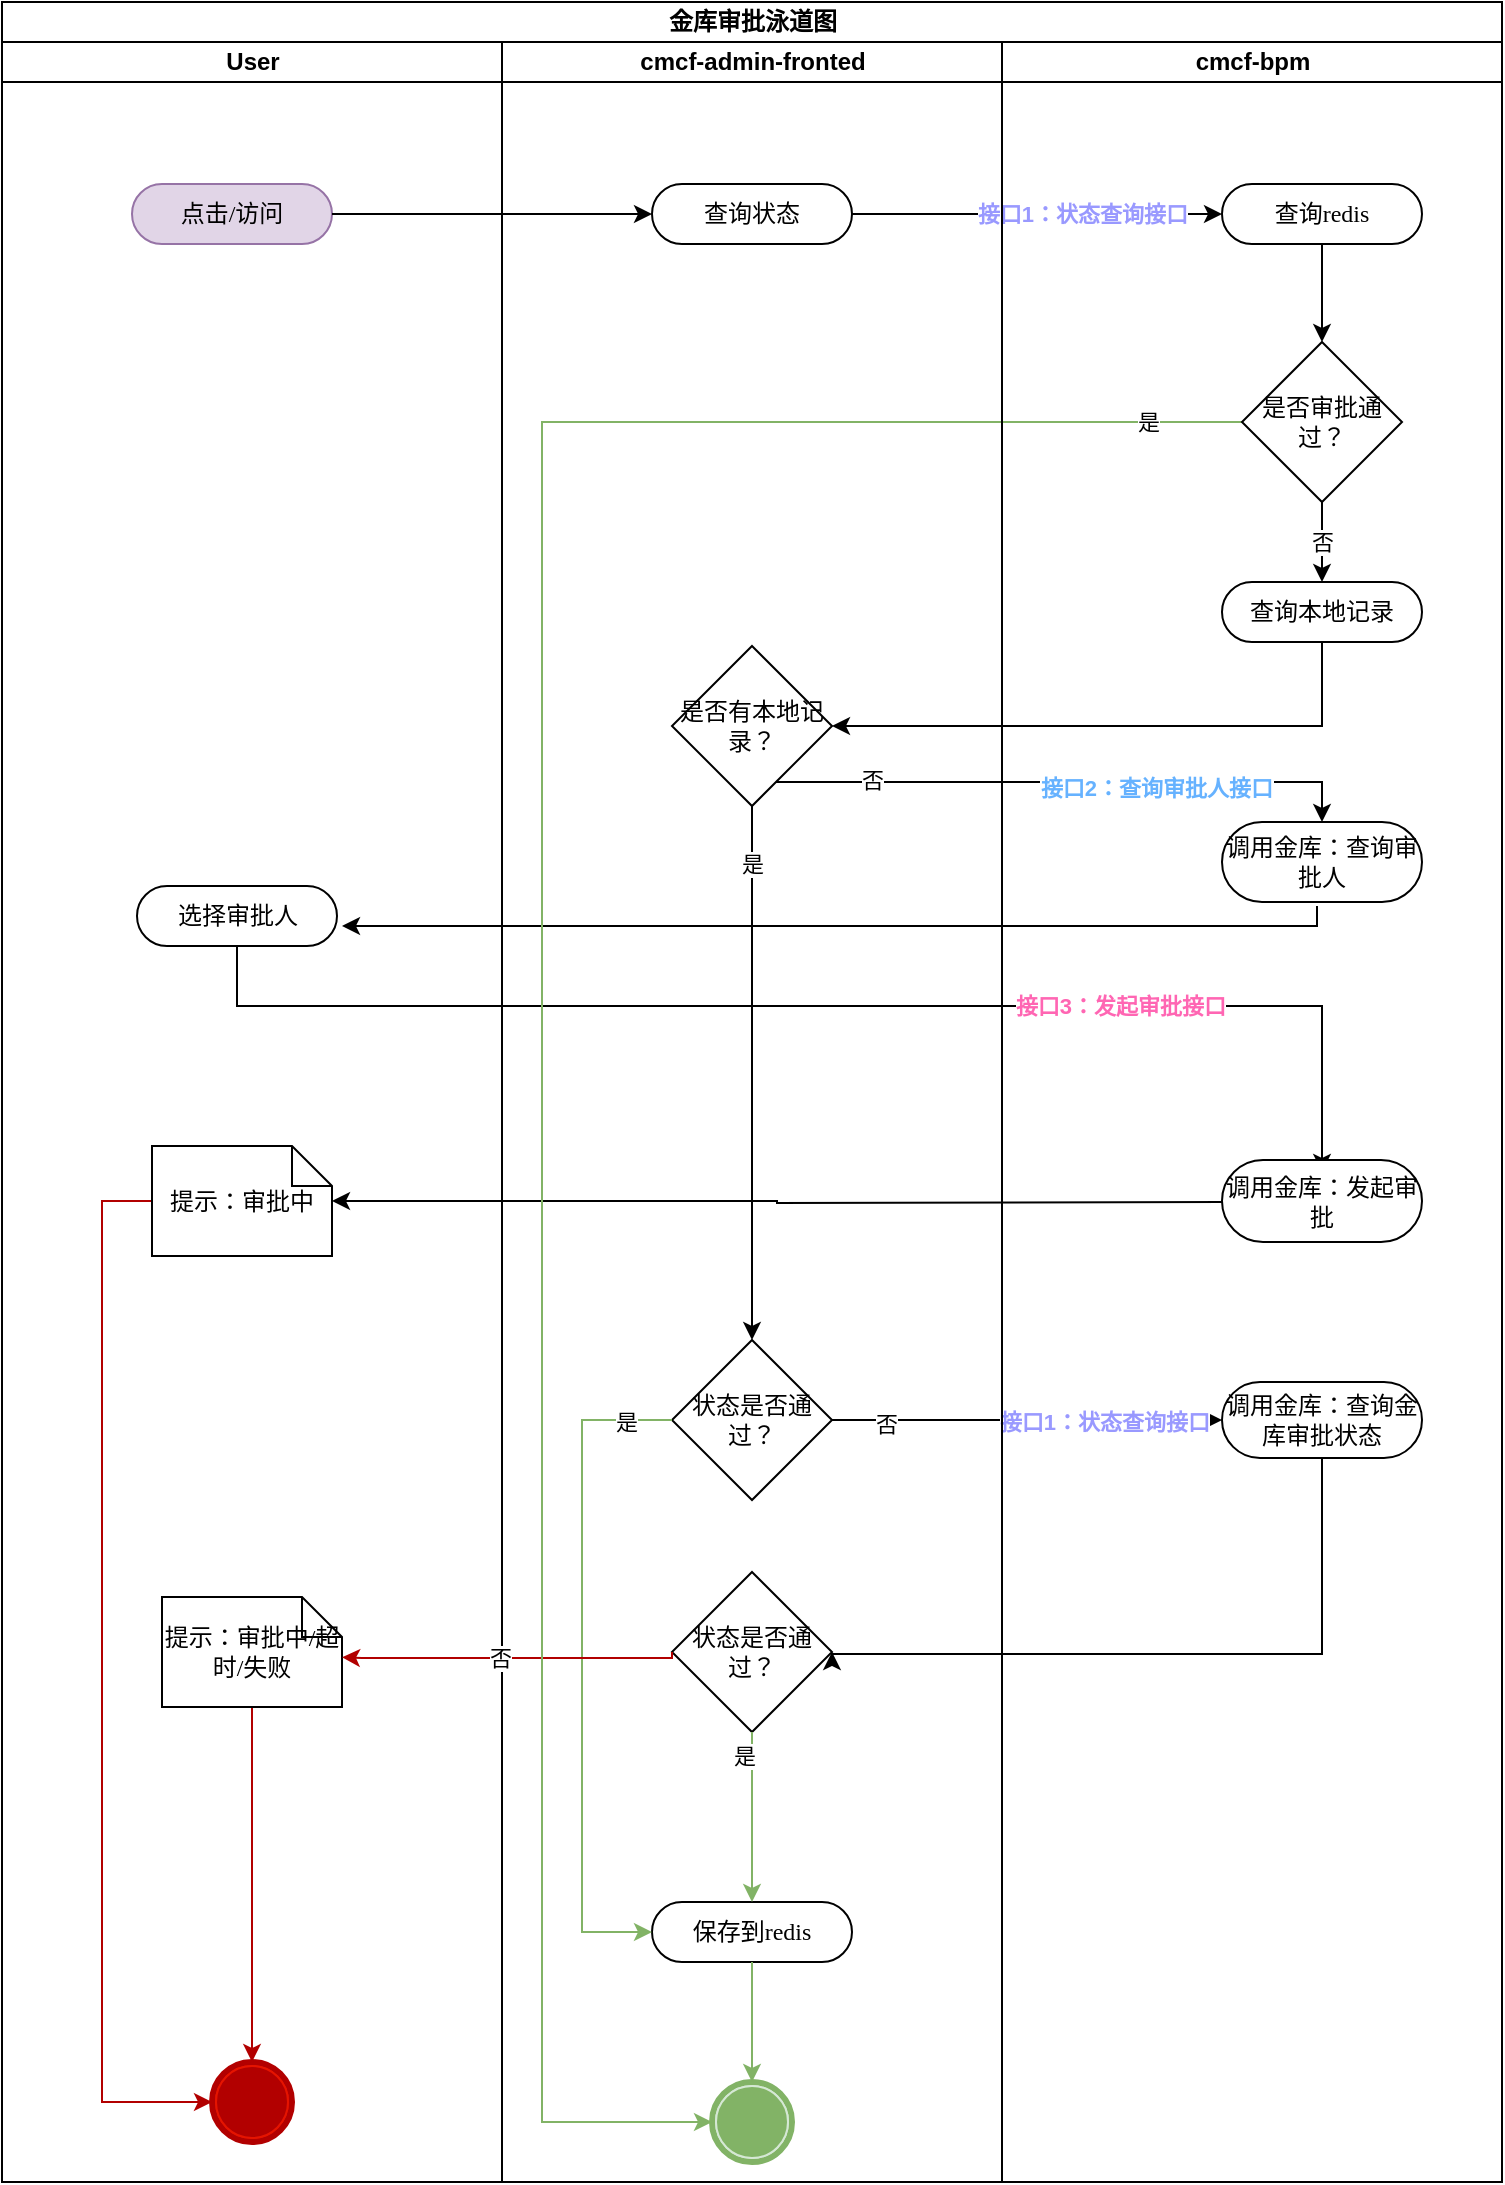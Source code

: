 <mxfile version="24.4.0" type="github">
  <diagram name="Page-1" id="0783ab3e-0a74-02c8-0abd-f7b4e66b4bec">
    <mxGraphModel dx="934" dy="494" grid="1" gridSize="10" guides="1" tooltips="1" connect="1" arrows="1" fold="1" page="1" pageScale="1" pageWidth="850" pageHeight="1100" background="none" math="0" shadow="0">
      <root>
        <mxCell id="0" />
        <mxCell id="1" parent="0" />
        <mxCell id="1c1d494c118603dd-1" value="金库审批泳道图" style="swimlane;html=1;childLayout=stackLayout;startSize=20;rounded=0;shadow=0;comic=0;labelBackgroundColor=none;strokeWidth=1;fontFamily=Verdana;fontSize=12;align=center;" parent="1" vertex="1">
          <mxGeometry x="40" y="20" width="750" height="1090" as="geometry" />
        </mxCell>
        <mxCell id="1c1d494c118603dd-2" value="User" style="swimlane;html=1;startSize=20;" parent="1c1d494c118603dd-1" vertex="1">
          <mxGeometry y="20" width="250" height="1070" as="geometry" />
        </mxCell>
        <mxCell id="DOQiQ23jEqSkroOvc0YG-3" value="点击/访问" style="rounded=1;whiteSpace=wrap;html=1;shadow=0;comic=0;labelBackgroundColor=none;strokeWidth=1;fontFamily=Verdana;fontSize=12;align=center;arcSize=50;fillColor=#e1d5e7;strokeColor=#9673a6;" vertex="1" parent="1c1d494c118603dd-2">
          <mxGeometry x="65" y="71" width="100" height="30" as="geometry" />
        </mxCell>
        <mxCell id="DOQiQ23jEqSkroOvc0YG-29" value="选择审批人" style="rounded=1;whiteSpace=wrap;html=1;shadow=0;comic=0;labelBackgroundColor=none;strokeWidth=1;fontFamily=Verdana;fontSize=12;align=center;arcSize=50;" vertex="1" parent="1c1d494c118603dd-2">
          <mxGeometry x="67.5" y="422" width="100" height="30" as="geometry" />
        </mxCell>
        <mxCell id="DOQiQ23jEqSkroOvc0YG-60" style="edgeStyle=orthogonalEdgeStyle;rounded=0;orthogonalLoop=1;jettySize=auto;html=1;entryX=0;entryY=0.5;entryDx=0;entryDy=0;fillColor=#e51400;strokeColor=#B20000;" edge="1" parent="1c1d494c118603dd-2" source="1c1d494c118603dd-23" target="DOQiQ23jEqSkroOvc0YG-58">
          <mxGeometry relative="1" as="geometry">
            <Array as="points">
              <mxPoint x="50" y="580" />
              <mxPoint x="50" y="1030" />
            </Array>
          </mxGeometry>
        </mxCell>
        <mxCell id="1c1d494c118603dd-23" value="提示：审批中" style="shape=note;whiteSpace=wrap;html=1;rounded=0;shadow=0;comic=0;labelBackgroundColor=none;strokeWidth=1;fontFamily=Verdana;fontSize=12;align=center;size=20;" parent="1c1d494c118603dd-2" vertex="1">
          <mxGeometry x="75" y="552" width="90" height="55" as="geometry" />
        </mxCell>
        <mxCell id="DOQiQ23jEqSkroOvc0YG-59" style="edgeStyle=orthogonalEdgeStyle;rounded=0;orthogonalLoop=1;jettySize=auto;html=1;fillColor=#e51400;strokeColor=#B20000;" edge="1" parent="1c1d494c118603dd-2" source="DOQiQ23jEqSkroOvc0YG-42" target="DOQiQ23jEqSkroOvc0YG-58">
          <mxGeometry relative="1" as="geometry" />
        </mxCell>
        <mxCell id="DOQiQ23jEqSkroOvc0YG-42" value="提示：审批中/超时/失败" style="shape=note;whiteSpace=wrap;html=1;rounded=0;shadow=0;comic=0;labelBackgroundColor=none;strokeWidth=1;fontFamily=Verdana;fontSize=12;align=center;size=20;" vertex="1" parent="1c1d494c118603dd-2">
          <mxGeometry x="80" y="777.5" width="90" height="55" as="geometry" />
        </mxCell>
        <mxCell id="DOQiQ23jEqSkroOvc0YG-58" value="" style="shape=mxgraph.bpmn.shape;html=1;verticalLabelPosition=bottom;labelBackgroundColor=#ffffff;verticalAlign=top;perimeter=ellipsePerimeter;outline=end;symbol=terminate;rounded=0;shadow=0;comic=0;strokeWidth=1;fontFamily=Verdana;fontSize=12;align=center;fillColor=#e51400;fontColor=#ffffff;strokeColor=#B20000;" vertex="1" parent="1c1d494c118603dd-2">
          <mxGeometry x="105" y="1010" width="40" height="40" as="geometry" />
        </mxCell>
        <mxCell id="DOQiQ23jEqSkroOvc0YG-4" style="edgeStyle=orthogonalEdgeStyle;rounded=0;orthogonalLoop=1;jettySize=auto;html=1;entryX=0;entryY=0.5;entryDx=0;entryDy=0;" edge="1" parent="1c1d494c118603dd-1" source="DOQiQ23jEqSkroOvc0YG-3" target="DOQiQ23jEqSkroOvc0YG-46">
          <mxGeometry relative="1" as="geometry" />
        </mxCell>
        <mxCell id="1c1d494c118603dd-3" value="cmcf-admin-fronted" style="swimlane;html=1;startSize=20;" parent="1c1d494c118603dd-1" vertex="1">
          <mxGeometry x="250" y="20" width="250" height="1070" as="geometry" />
        </mxCell>
        <mxCell id="DOQiQ23jEqSkroOvc0YG-23" style="edgeStyle=orthogonalEdgeStyle;rounded=0;orthogonalLoop=1;jettySize=auto;html=1;" edge="1" parent="1c1d494c118603dd-3" source="DOQiQ23jEqSkroOvc0YG-6" target="DOQiQ23jEqSkroOvc0YG-22">
          <mxGeometry relative="1" as="geometry" />
        </mxCell>
        <mxCell id="DOQiQ23jEqSkroOvc0YG-24" value="是" style="edgeLabel;html=1;align=center;verticalAlign=middle;resizable=0;points=[];" vertex="1" connectable="0" parent="DOQiQ23jEqSkroOvc0YG-23">
          <mxGeometry x="-0.418" y="-1" relative="1" as="geometry">
            <mxPoint x="1" y="-49" as="offset" />
          </mxGeometry>
        </mxCell>
        <mxCell id="DOQiQ23jEqSkroOvc0YG-6" value="是否有本地记录？" style="rhombus;whiteSpace=wrap;html=1;" vertex="1" parent="1c1d494c118603dd-3">
          <mxGeometry x="85" y="302" width="80" height="80" as="geometry" />
        </mxCell>
        <mxCell id="DOQiQ23jEqSkroOvc0YG-22" value="状态是否通过？" style="rhombus;whiteSpace=wrap;html=1;" vertex="1" parent="1c1d494c118603dd-3">
          <mxGeometry x="85" y="649" width="80" height="80" as="geometry" />
        </mxCell>
        <mxCell id="DOQiQ23jEqSkroOvc0YG-28" style="edgeStyle=orthogonalEdgeStyle;rounded=0;orthogonalLoop=1;jettySize=auto;html=1;" edge="1" parent="1c1d494c118603dd-3">
          <mxGeometry relative="1" as="geometry">
            <mxPoint x="407.5" y="432" as="sourcePoint" />
            <mxPoint x="-80" y="442" as="targetPoint" />
            <Array as="points">
              <mxPoint x="408" y="442" />
            </Array>
          </mxGeometry>
        </mxCell>
        <mxCell id="DOQiQ23jEqSkroOvc0YG-38" value="状态是否通过？" style="rhombus;whiteSpace=wrap;html=1;" vertex="1" parent="1c1d494c118603dd-3">
          <mxGeometry x="85" y="765" width="80" height="80" as="geometry" />
        </mxCell>
        <mxCell id="DOQiQ23jEqSkroOvc0YG-46" value="查询状态" style="rounded=1;whiteSpace=wrap;html=1;shadow=0;comic=0;labelBackgroundColor=none;strokeWidth=1;fontFamily=Verdana;fontSize=12;align=center;arcSize=50;" vertex="1" parent="1c1d494c118603dd-3">
          <mxGeometry x="75" y="71" width="100" height="30" as="geometry" />
        </mxCell>
        <mxCell id="DOQiQ23jEqSkroOvc0YG-56" value="保存到redis" style="rounded=1;whiteSpace=wrap;html=1;shadow=0;comic=0;labelBackgroundColor=none;strokeWidth=1;fontFamily=Verdana;fontSize=12;align=center;arcSize=50;" vertex="1" parent="1c1d494c118603dd-3">
          <mxGeometry x="75" y="930" width="100" height="30" as="geometry" />
        </mxCell>
        <mxCell id="DOQiQ23jEqSkroOvc0YG-40" style="edgeStyle=orthogonalEdgeStyle;rounded=0;orthogonalLoop=1;jettySize=auto;html=1;fillColor=#d5e8d4;strokeColor=#82b366;entryX=0.5;entryY=0;entryDx=0;entryDy=0;exitX=0.5;exitY=1;exitDx=0;exitDy=0;" edge="1" parent="1c1d494c118603dd-3" source="DOQiQ23jEqSkroOvc0YG-38" target="DOQiQ23jEqSkroOvc0YG-56">
          <mxGeometry relative="1" as="geometry">
            <Array as="points">
              <mxPoint x="125" y="920" />
              <mxPoint x="125" y="920" />
            </Array>
          </mxGeometry>
        </mxCell>
        <mxCell id="DOQiQ23jEqSkroOvc0YG-41" value="是" style="edgeLabel;html=1;align=center;verticalAlign=middle;resizable=0;points=[];" vertex="1" connectable="0" parent="DOQiQ23jEqSkroOvc0YG-40">
          <mxGeometry x="-0.715" y="-4" relative="1" as="geometry">
            <mxPoint as="offset" />
          </mxGeometry>
        </mxCell>
        <mxCell id="DOQiQ23jEqSkroOvc0YG-33" style="edgeStyle=orthogonalEdgeStyle;rounded=0;orthogonalLoop=1;jettySize=auto;html=1;entryX=0;entryY=0.5;entryDx=0;entryDy=0;exitX=0;exitY=0.5;exitDx=0;exitDy=0;fillColor=#d5e8d4;strokeColor=#82b366;" edge="1" parent="1c1d494c118603dd-3" source="DOQiQ23jEqSkroOvc0YG-22" target="DOQiQ23jEqSkroOvc0YG-56">
          <mxGeometry relative="1" as="geometry">
            <mxPoint x="-60" y="972" as="targetPoint" />
            <Array as="points">
              <mxPoint x="40" y="689" />
              <mxPoint x="40" y="945" />
            </Array>
          </mxGeometry>
        </mxCell>
        <mxCell id="DOQiQ23jEqSkroOvc0YG-34" value="是" style="edgeLabel;html=1;align=center;verticalAlign=middle;resizable=0;points=[];" vertex="1" connectable="0" parent="DOQiQ23jEqSkroOvc0YG-33">
          <mxGeometry x="-0.86" y="1" relative="1" as="geometry">
            <mxPoint as="offset" />
          </mxGeometry>
        </mxCell>
        <mxCell id="60571a20871a0731-5" value="" style="shape=mxgraph.bpmn.shape;html=1;verticalLabelPosition=bottom;labelBackgroundColor=#ffffff;verticalAlign=top;perimeter=ellipsePerimeter;outline=end;symbol=terminate;rounded=0;shadow=0;comic=0;strokeWidth=1;fontFamily=Verdana;fontSize=12;align=center;fillColor=#d5e8d4;strokeColor=#82b366;" parent="1c1d494c118603dd-3" vertex="1">
          <mxGeometry x="105" y="1020" width="40" height="40" as="geometry" />
        </mxCell>
        <mxCell id="DOQiQ23jEqSkroOvc0YG-57" style="edgeStyle=orthogonalEdgeStyle;rounded=0;orthogonalLoop=1;jettySize=auto;html=1;fillColor=#d5e8d4;strokeColor=#82b366;" edge="1" parent="1c1d494c118603dd-3" source="DOQiQ23jEqSkroOvc0YG-56" target="60571a20871a0731-5">
          <mxGeometry relative="1" as="geometry" />
        </mxCell>
        <mxCell id="DOQiQ23jEqSkroOvc0YG-12" style="edgeStyle=orthogonalEdgeStyle;rounded=0;orthogonalLoop=1;jettySize=auto;html=1;entryX=1;entryY=0.5;entryDx=0;entryDy=0;exitX=0.5;exitY=1;exitDx=0;exitDy=0;" edge="1" parent="1c1d494c118603dd-1" source="DOQiQ23jEqSkroOvc0YG-8" target="DOQiQ23jEqSkroOvc0YG-6">
          <mxGeometry relative="1" as="geometry">
            <mxPoint x="660" y="330" as="sourcePoint" />
            <Array as="points">
              <mxPoint x="660" y="362" />
            </Array>
          </mxGeometry>
        </mxCell>
        <mxCell id="DOQiQ23jEqSkroOvc0YG-30" style="edgeStyle=orthogonalEdgeStyle;rounded=0;orthogonalLoop=1;jettySize=auto;html=1;entryX=0.5;entryY=0;entryDx=0;entryDy=0;" edge="1" parent="1c1d494c118603dd-1" source="DOQiQ23jEqSkroOvc0YG-29">
          <mxGeometry relative="1" as="geometry">
            <mxPoint x="660" y="585" as="targetPoint" />
            <Array as="points">
              <mxPoint x="118" y="502" />
              <mxPoint x="660" y="502" />
            </Array>
          </mxGeometry>
        </mxCell>
        <mxCell id="DOQiQ23jEqSkroOvc0YG-66" value="&lt;b&gt;&lt;font color=&quot;#ff66b3&quot;&gt;接口3：发起审批接口&lt;/font&gt;&lt;/b&gt;" style="edgeLabel;html=1;align=center;verticalAlign=middle;resizable=0;points=[];" vertex="1" connectable="0" parent="DOQiQ23jEqSkroOvc0YG-30">
          <mxGeometry x="0.438" y="-1" relative="1" as="geometry">
            <mxPoint y="-1" as="offset" />
          </mxGeometry>
        </mxCell>
        <mxCell id="DOQiQ23jEqSkroOvc0YG-31" style="edgeStyle=orthogonalEdgeStyle;rounded=0;orthogonalLoop=1;jettySize=auto;html=1;" edge="1" parent="1c1d494c118603dd-1" target="1c1d494c118603dd-23">
          <mxGeometry relative="1" as="geometry">
            <mxPoint x="610" y="600" as="sourcePoint" />
          </mxGeometry>
        </mxCell>
        <mxCell id="DOQiQ23jEqSkroOvc0YG-36" style="edgeStyle=orthogonalEdgeStyle;rounded=0;orthogonalLoop=1;jettySize=auto;html=1;" edge="1" parent="1c1d494c118603dd-1" source="DOQiQ23jEqSkroOvc0YG-22">
          <mxGeometry relative="1" as="geometry">
            <mxPoint x="610" y="709" as="targetPoint" />
          </mxGeometry>
        </mxCell>
        <mxCell id="DOQiQ23jEqSkroOvc0YG-37" value="否" style="edgeLabel;html=1;align=center;verticalAlign=middle;resizable=0;points=[];" vertex="1" connectable="0" parent="DOQiQ23jEqSkroOvc0YG-36">
          <mxGeometry x="-0.723" y="-2" relative="1" as="geometry">
            <mxPoint as="offset" />
          </mxGeometry>
        </mxCell>
        <mxCell id="DOQiQ23jEqSkroOvc0YG-67" value="&lt;b&gt;&lt;font color=&quot;#9999ff&quot;&gt;接口1：状态查询接口&lt;/font&gt;&lt;/b&gt;" style="edgeLabel;html=1;align=center;verticalAlign=middle;resizable=0;points=[];" vertex="1" connectable="0" parent="DOQiQ23jEqSkroOvc0YG-36">
          <mxGeometry x="0.383" relative="1" as="geometry">
            <mxPoint x="1" as="offset" />
          </mxGeometry>
        </mxCell>
        <mxCell id="DOQiQ23jEqSkroOvc0YG-39" style="edgeStyle=orthogonalEdgeStyle;rounded=0;orthogonalLoop=1;jettySize=auto;html=1;entryX=1;entryY=0.5;entryDx=0;entryDy=0;exitX=0.5;exitY=1;exitDx=0;exitDy=0;" edge="1" parent="1c1d494c118603dd-1" source="DOQiQ23jEqSkroOvc0YG-35" target="DOQiQ23jEqSkroOvc0YG-38">
          <mxGeometry relative="1" as="geometry">
            <mxPoint x="650" y="724" as="sourcePoint" />
            <mxPoint x="410" y="826" as="targetPoint" />
            <Array as="points">
              <mxPoint x="660" y="826" />
            </Array>
          </mxGeometry>
        </mxCell>
        <mxCell id="DOQiQ23jEqSkroOvc0YG-43" style="edgeStyle=orthogonalEdgeStyle;rounded=0;orthogonalLoop=1;jettySize=auto;html=1;exitX=0;exitY=0.5;exitDx=0;exitDy=0;fillColor=#e51400;strokeColor=#B20000;entryX=1;entryY=0.548;entryDx=0;entryDy=0;entryPerimeter=0;" edge="1" parent="1c1d494c118603dd-1" source="DOQiQ23jEqSkroOvc0YG-38" target="DOQiQ23jEqSkroOvc0YG-42">
          <mxGeometry relative="1" as="geometry">
            <mxPoint x="180" y="822" as="targetPoint" />
            <Array as="points">
              <mxPoint x="335" y="828" />
              <mxPoint x="180" y="828" />
            </Array>
          </mxGeometry>
        </mxCell>
        <mxCell id="DOQiQ23jEqSkroOvc0YG-44" value="否" style="edgeLabel;html=1;align=center;verticalAlign=middle;resizable=0;points=[];" vertex="1" connectable="0" parent="DOQiQ23jEqSkroOvc0YG-43">
          <mxGeometry x="-0.597" y="2" relative="1" as="geometry">
            <mxPoint x="-55" y="-2" as="offset" />
          </mxGeometry>
        </mxCell>
        <mxCell id="DOQiQ23jEqSkroOvc0YG-51" style="edgeStyle=orthogonalEdgeStyle;rounded=0;orthogonalLoop=1;jettySize=auto;html=1;entryX=0.5;entryY=0;entryDx=0;entryDy=0;" edge="1" parent="1c1d494c118603dd-1" source="DOQiQ23jEqSkroOvc0YG-6" target="DOQiQ23jEqSkroOvc0YG-9">
          <mxGeometry relative="1" as="geometry">
            <mxPoint x="610" y="431" as="targetPoint" />
            <Array as="points">
              <mxPoint x="660" y="390" />
            </Array>
          </mxGeometry>
        </mxCell>
        <mxCell id="DOQiQ23jEqSkroOvc0YG-52" value="否" style="edgeLabel;html=1;align=center;verticalAlign=middle;resizable=0;points=[];" vertex="1" connectable="0" parent="DOQiQ23jEqSkroOvc0YG-51">
          <mxGeometry x="-0.676" y="1" relative="1" as="geometry">
            <mxPoint as="offset" />
          </mxGeometry>
        </mxCell>
        <mxCell id="DOQiQ23jEqSkroOvc0YG-65" value="&lt;b&gt;&lt;font color=&quot;#66b2ff&quot;&gt;接口2：查询审批人接口&lt;/font&gt;&lt;/b&gt;" style="edgeLabel;html=1;align=center;verticalAlign=middle;resizable=0;points=[];" vertex="1" connectable="0" parent="DOQiQ23jEqSkroOvc0YG-51">
          <mxGeometry x="0.298" y="-3" relative="1" as="geometry">
            <mxPoint as="offset" />
          </mxGeometry>
        </mxCell>
        <mxCell id="DOQiQ23jEqSkroOvc0YG-62" style="edgeStyle=orthogonalEdgeStyle;rounded=0;orthogonalLoop=1;jettySize=auto;html=1;entryX=0;entryY=0.5;entryDx=0;entryDy=0;" edge="1" parent="1c1d494c118603dd-1" source="DOQiQ23jEqSkroOvc0YG-46" target="DOQiQ23jEqSkroOvc0YG-61">
          <mxGeometry relative="1" as="geometry" />
        </mxCell>
        <mxCell id="DOQiQ23jEqSkroOvc0YG-64" value="&lt;b&gt;&lt;font color=&quot;#9999ff&quot;&gt;接口1：状态查询接口&lt;/font&gt;&lt;/b&gt;" style="edgeLabel;html=1;align=center;verticalAlign=middle;resizable=0;points=[];" vertex="1" connectable="0" parent="DOQiQ23jEqSkroOvc0YG-62">
          <mxGeometry x="-0.387" y="4" relative="1" as="geometry">
            <mxPoint x="58" y="4" as="offset" />
          </mxGeometry>
        </mxCell>
        <mxCell id="DOQiQ23jEqSkroOvc0YG-54" style="edgeStyle=orthogonalEdgeStyle;rounded=0;orthogonalLoop=1;jettySize=auto;html=1;entryX=0;entryY=0.5;entryDx=0;entryDy=0;fillColor=#d5e8d4;strokeColor=#82b366;exitX=0;exitY=0.5;exitDx=0;exitDy=0;" edge="1" parent="1c1d494c118603dd-1" source="DOQiQ23jEqSkroOvc0YG-47" target="60571a20871a0731-5">
          <mxGeometry relative="1" as="geometry">
            <mxPoint x="20" y="1040" as="targetPoint" />
            <Array as="points">
              <mxPoint x="270" y="210" />
              <mxPoint x="270" y="1060" />
            </Array>
          </mxGeometry>
        </mxCell>
        <mxCell id="DOQiQ23jEqSkroOvc0YG-55" value="是" style="edgeLabel;html=1;align=center;verticalAlign=middle;resizable=0;points=[];" vertex="1" connectable="0" parent="DOQiQ23jEqSkroOvc0YG-54">
          <mxGeometry x="-0.927" relative="1" as="geometry">
            <mxPoint as="offset" />
          </mxGeometry>
        </mxCell>
        <mxCell id="1c1d494c118603dd-4" value="cmcf-bpm" style="swimlane;html=1;startSize=20;" parent="1c1d494c118603dd-1" vertex="1">
          <mxGeometry x="500" y="20" width="250" height="1070" as="geometry" />
        </mxCell>
        <mxCell id="DOQiQ23jEqSkroOvc0YG-8" value="查询本地记录" style="rounded=1;whiteSpace=wrap;html=1;shadow=0;comic=0;labelBackgroundColor=none;strokeWidth=1;fontFamily=Verdana;fontSize=12;align=center;arcSize=50;" vertex="1" parent="1c1d494c118603dd-4">
          <mxGeometry x="110" y="270" width="100" height="30" as="geometry" />
        </mxCell>
        <mxCell id="DOQiQ23jEqSkroOvc0YG-9" value="调用金库：查询审批人" style="rounded=1;whiteSpace=wrap;html=1;shadow=0;comic=0;labelBackgroundColor=none;strokeWidth=1;fontFamily=Verdana;fontSize=12;align=center;arcSize=50;" vertex="1" parent="1c1d494c118603dd-4">
          <mxGeometry x="110" y="390" width="100" height="40" as="geometry" />
        </mxCell>
        <mxCell id="DOQiQ23jEqSkroOvc0YG-10" value="调用金库：发起审批" style="rounded=1;whiteSpace=wrap;html=1;shadow=0;comic=0;labelBackgroundColor=none;strokeWidth=1;fontFamily=Verdana;fontSize=12;align=center;arcSize=50;" vertex="1" parent="1c1d494c118603dd-4">
          <mxGeometry x="110" y="559" width="100" height="41" as="geometry" />
        </mxCell>
        <mxCell id="DOQiQ23jEqSkroOvc0YG-35" value="调用金库：查询金库审批状态" style="rounded=1;whiteSpace=wrap;html=1;shadow=0;comic=0;labelBackgroundColor=none;strokeWidth=1;fontFamily=Verdana;fontSize=12;align=center;arcSize=50;" vertex="1" parent="1c1d494c118603dd-4">
          <mxGeometry x="110" y="670" width="100" height="38" as="geometry" />
        </mxCell>
        <mxCell id="DOQiQ23jEqSkroOvc0YG-63" style="edgeStyle=orthogonalEdgeStyle;rounded=0;orthogonalLoop=1;jettySize=auto;html=1;entryX=0.5;entryY=0;entryDx=0;entryDy=0;" edge="1" parent="1c1d494c118603dd-4" source="DOQiQ23jEqSkroOvc0YG-61" target="DOQiQ23jEqSkroOvc0YG-47">
          <mxGeometry relative="1" as="geometry" />
        </mxCell>
        <mxCell id="DOQiQ23jEqSkroOvc0YG-61" value="查询redis" style="rounded=1;whiteSpace=wrap;html=1;shadow=0;comic=0;labelBackgroundColor=none;strokeWidth=1;fontFamily=Verdana;fontSize=12;align=center;arcSize=50;" vertex="1" parent="1c1d494c118603dd-4">
          <mxGeometry x="110" y="71" width="100" height="30" as="geometry" />
        </mxCell>
        <mxCell id="DOQiQ23jEqSkroOvc0YG-47" value="是否审批通过？" style="rhombus;whiteSpace=wrap;html=1;" vertex="1" parent="1c1d494c118603dd-4">
          <mxGeometry x="120" y="150" width="80" height="80" as="geometry" />
        </mxCell>
        <mxCell id="DOQiQ23jEqSkroOvc0YG-11" style="edgeStyle=orthogonalEdgeStyle;rounded=0;orthogonalLoop=1;jettySize=auto;html=1;entryX=0.5;entryY=0;entryDx=0;entryDy=0;exitX=0.5;exitY=1;exitDx=0;exitDy=0;" edge="1" parent="1c1d494c118603dd-4" source="DOQiQ23jEqSkroOvc0YG-47" target="DOQiQ23jEqSkroOvc0YG-8">
          <mxGeometry relative="1" as="geometry">
            <mxPoint x="-32" y="221" as="sourcePoint" />
            <mxPoint x="153" y="221" as="targetPoint" />
          </mxGeometry>
        </mxCell>
        <mxCell id="DOQiQ23jEqSkroOvc0YG-50" value="否" style="edgeLabel;html=1;align=center;verticalAlign=middle;resizable=0;points=[];" vertex="1" connectable="0" parent="DOQiQ23jEqSkroOvc0YG-11">
          <mxGeometry x="-0.665" y="1" relative="1" as="geometry">
            <mxPoint x="-1" y="13" as="offset" />
          </mxGeometry>
        </mxCell>
      </root>
    </mxGraphModel>
  </diagram>
</mxfile>
